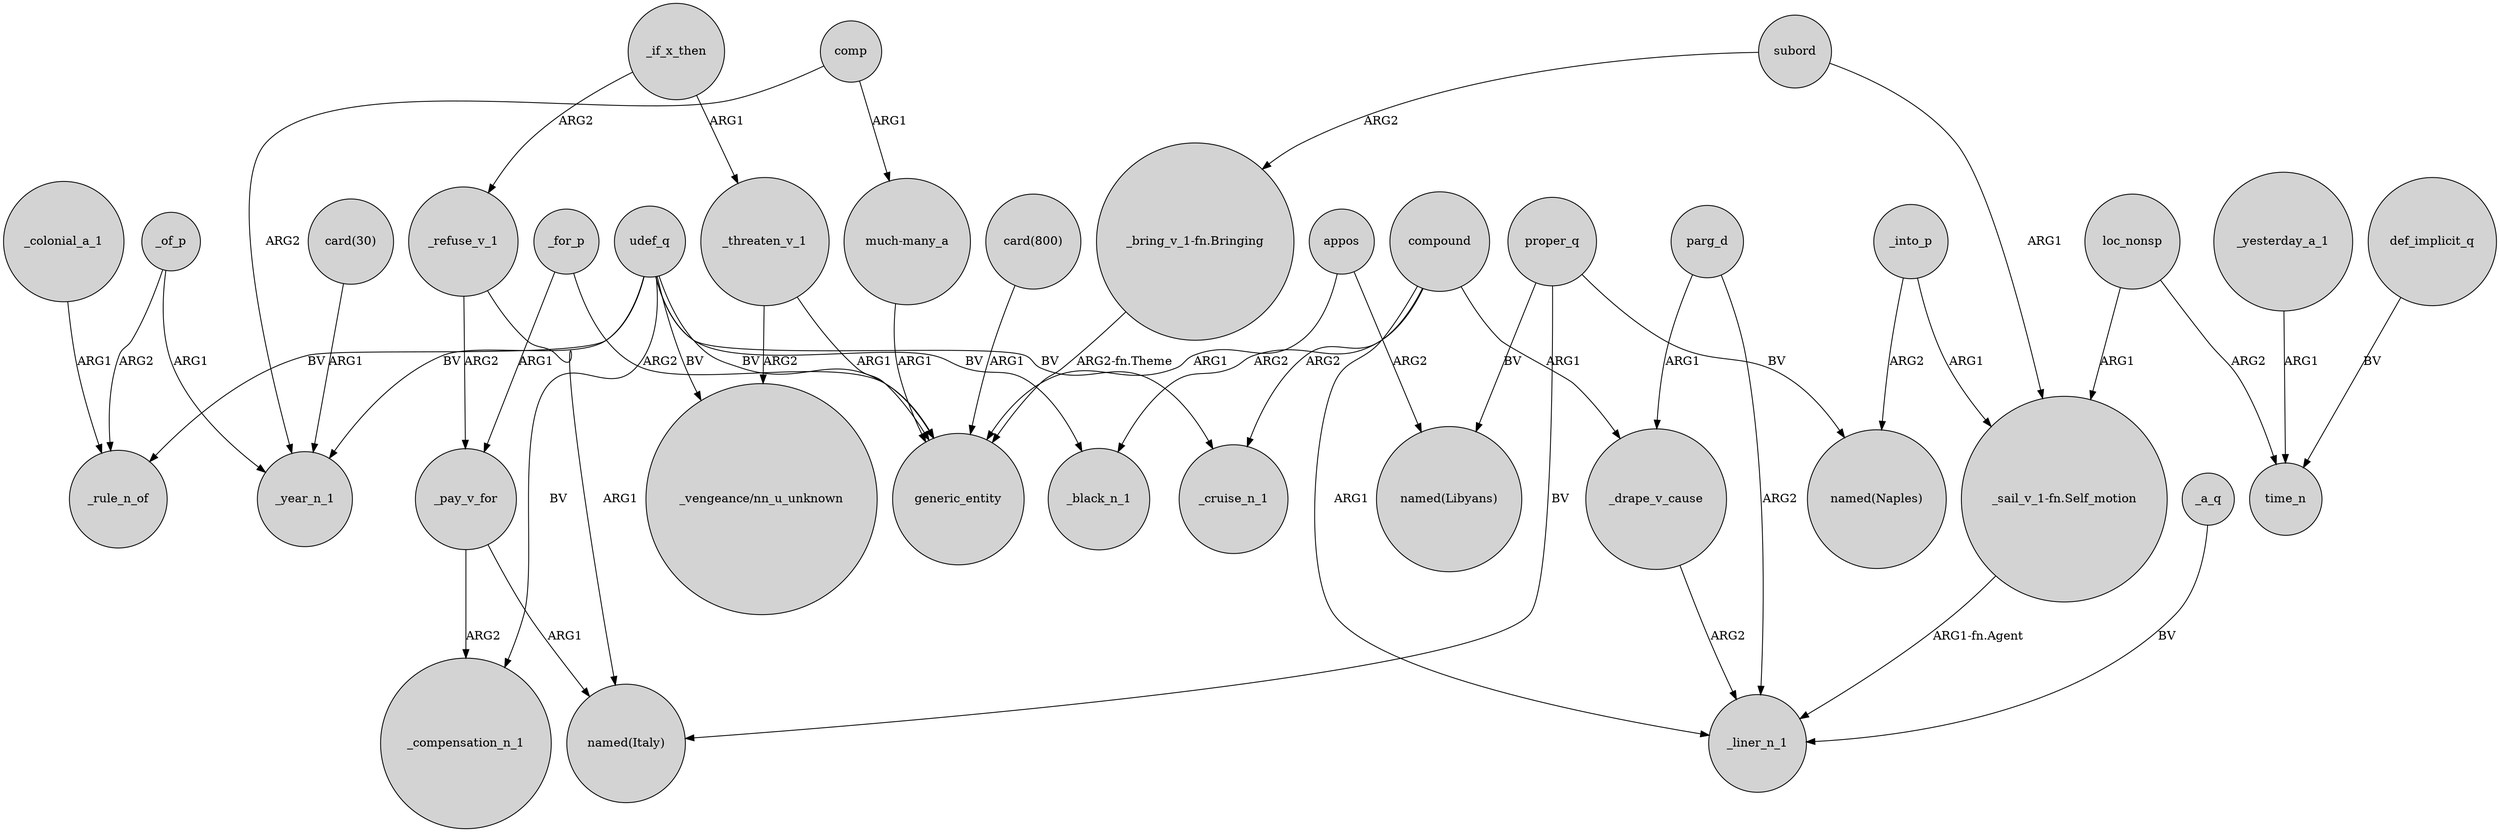 digraph {
	node [shape=circle style=filled]
	udef_q -> _rule_n_of [label=BV]
	_threaten_v_1 -> "_vengeance/nn_u_unknown" [label=ARG2]
	_yesterday_a_1 -> time_n [label=ARG1]
	udef_q -> _cruise_n_1 [label=BV]
	udef_q -> generic_entity [label=BV]
	_refuse_v_1 -> "named(Italy)" [label=ARG1]
	udef_q -> _compensation_n_1 [label=BV]
	"_sail_v_1-fn.Self_motion" -> _liner_n_1 [label="ARG1-fn.Agent"]
	_for_p -> _pay_v_for [label=ARG1]
	"much-many_a" -> generic_entity [label=ARG1]
	appos -> "named(Libyans)" [label=ARG2]
	_of_p -> _rule_n_of [label=ARG2]
	_drape_v_cause -> _liner_n_1 [label=ARG2]
	proper_q -> "named(Libyans)" [label=BV]
	_into_p -> "named(Naples)" [label=ARG2]
	_for_p -> generic_entity [label=ARG2]
	proper_q -> "named(Naples)" [label=BV]
	_pay_v_for -> "named(Italy)" [label=ARG1]
	_threaten_v_1 -> generic_entity [label=ARG1]
	_of_p -> _year_n_1 [label=ARG1]
	parg_d -> _liner_n_1 [label=ARG2]
	loc_nonsp -> time_n [label=ARG2]
	compound -> _liner_n_1 [label=ARG1]
	appos -> generic_entity [label=ARG1]
	loc_nonsp -> "_sail_v_1-fn.Self_motion" [label=ARG1]
	compound -> _drape_v_cause [label=ARG1]
	comp -> "much-many_a" [label=ARG1]
	_into_p -> "_sail_v_1-fn.Self_motion" [label=ARG1]
	_a_q -> _liner_n_1 [label=BV]
	udef_q -> _black_n_1 [label=BV]
	"card(30)" -> _year_n_1 [label=ARG1]
	_if_x_then -> _threaten_v_1 [label=ARG1]
	compound -> _black_n_1 [label=ARG2]
	subord -> "_sail_v_1-fn.Self_motion" [label=ARG1]
	_pay_v_for -> _compensation_n_1 [label=ARG2]
	udef_q -> _year_n_1 [label=BV]
	parg_d -> _drape_v_cause [label=ARG1]
	_refuse_v_1 -> _pay_v_for [label=ARG2]
	comp -> _year_n_1 [label=ARG2]
	"_bring_v_1-fn.Bringing" -> generic_entity [label="ARG2-fn.Theme"]
	udef_q -> "_vengeance/nn_u_unknown" [label=BV]
	_colonial_a_1 -> _rule_n_of [label=ARG1]
	"card(800)" -> generic_entity [label=ARG1]
	_if_x_then -> _refuse_v_1 [label=ARG2]
	compound -> _cruise_n_1 [label=ARG2]
	def_implicit_q -> time_n [label=BV]
	subord -> "_bring_v_1-fn.Bringing" [label=ARG2]
	proper_q -> "named(Italy)" [label=BV]
}
